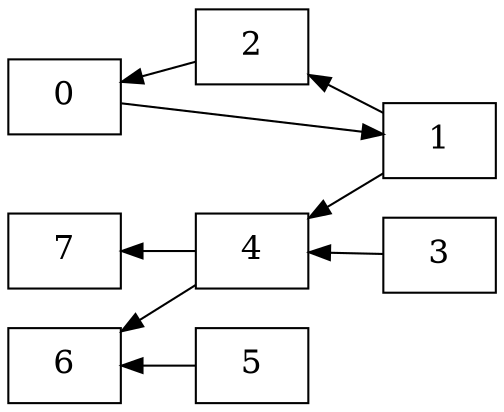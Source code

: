 digraph g {
ordering=out;
graph [ 
rankdir = "LR"
];
node [
fontsize = "16"
shape = "eclipse"];
edge [
];
"node0"[
label = "0"
shape = "record"
];
"node1"[
label = "1"
shape = "record"
];
"node2"[
label = "2"
shape = "record"
];
"node3"[
label = "3"
shape = "record"
];
"node4"[
label = "4"
shape = "record"
];
"node5"[
label = "5"
shape = "record"
];
"node6"[
label = "6"
shape = "record"
];
"node7"[
label = "7"
shape = "record"
];
"node0" -> "node2" [ dir=back, id = 0];
"node1" -> "node0" [ dir=back, id = 1];
"node2" -> "node1" [ dir=back, id = 2];
"node4" -> "node1" [ dir=back, id = 4];
"node4" -> "node3" [ dir=back, id = 5];
"node6" -> "node4" [ dir=back, id = 7];
"node6" -> "node5" [ dir=back, id = 8];
"node7" -> "node4" [ dir=back, id = 9];
overlap=false
}
